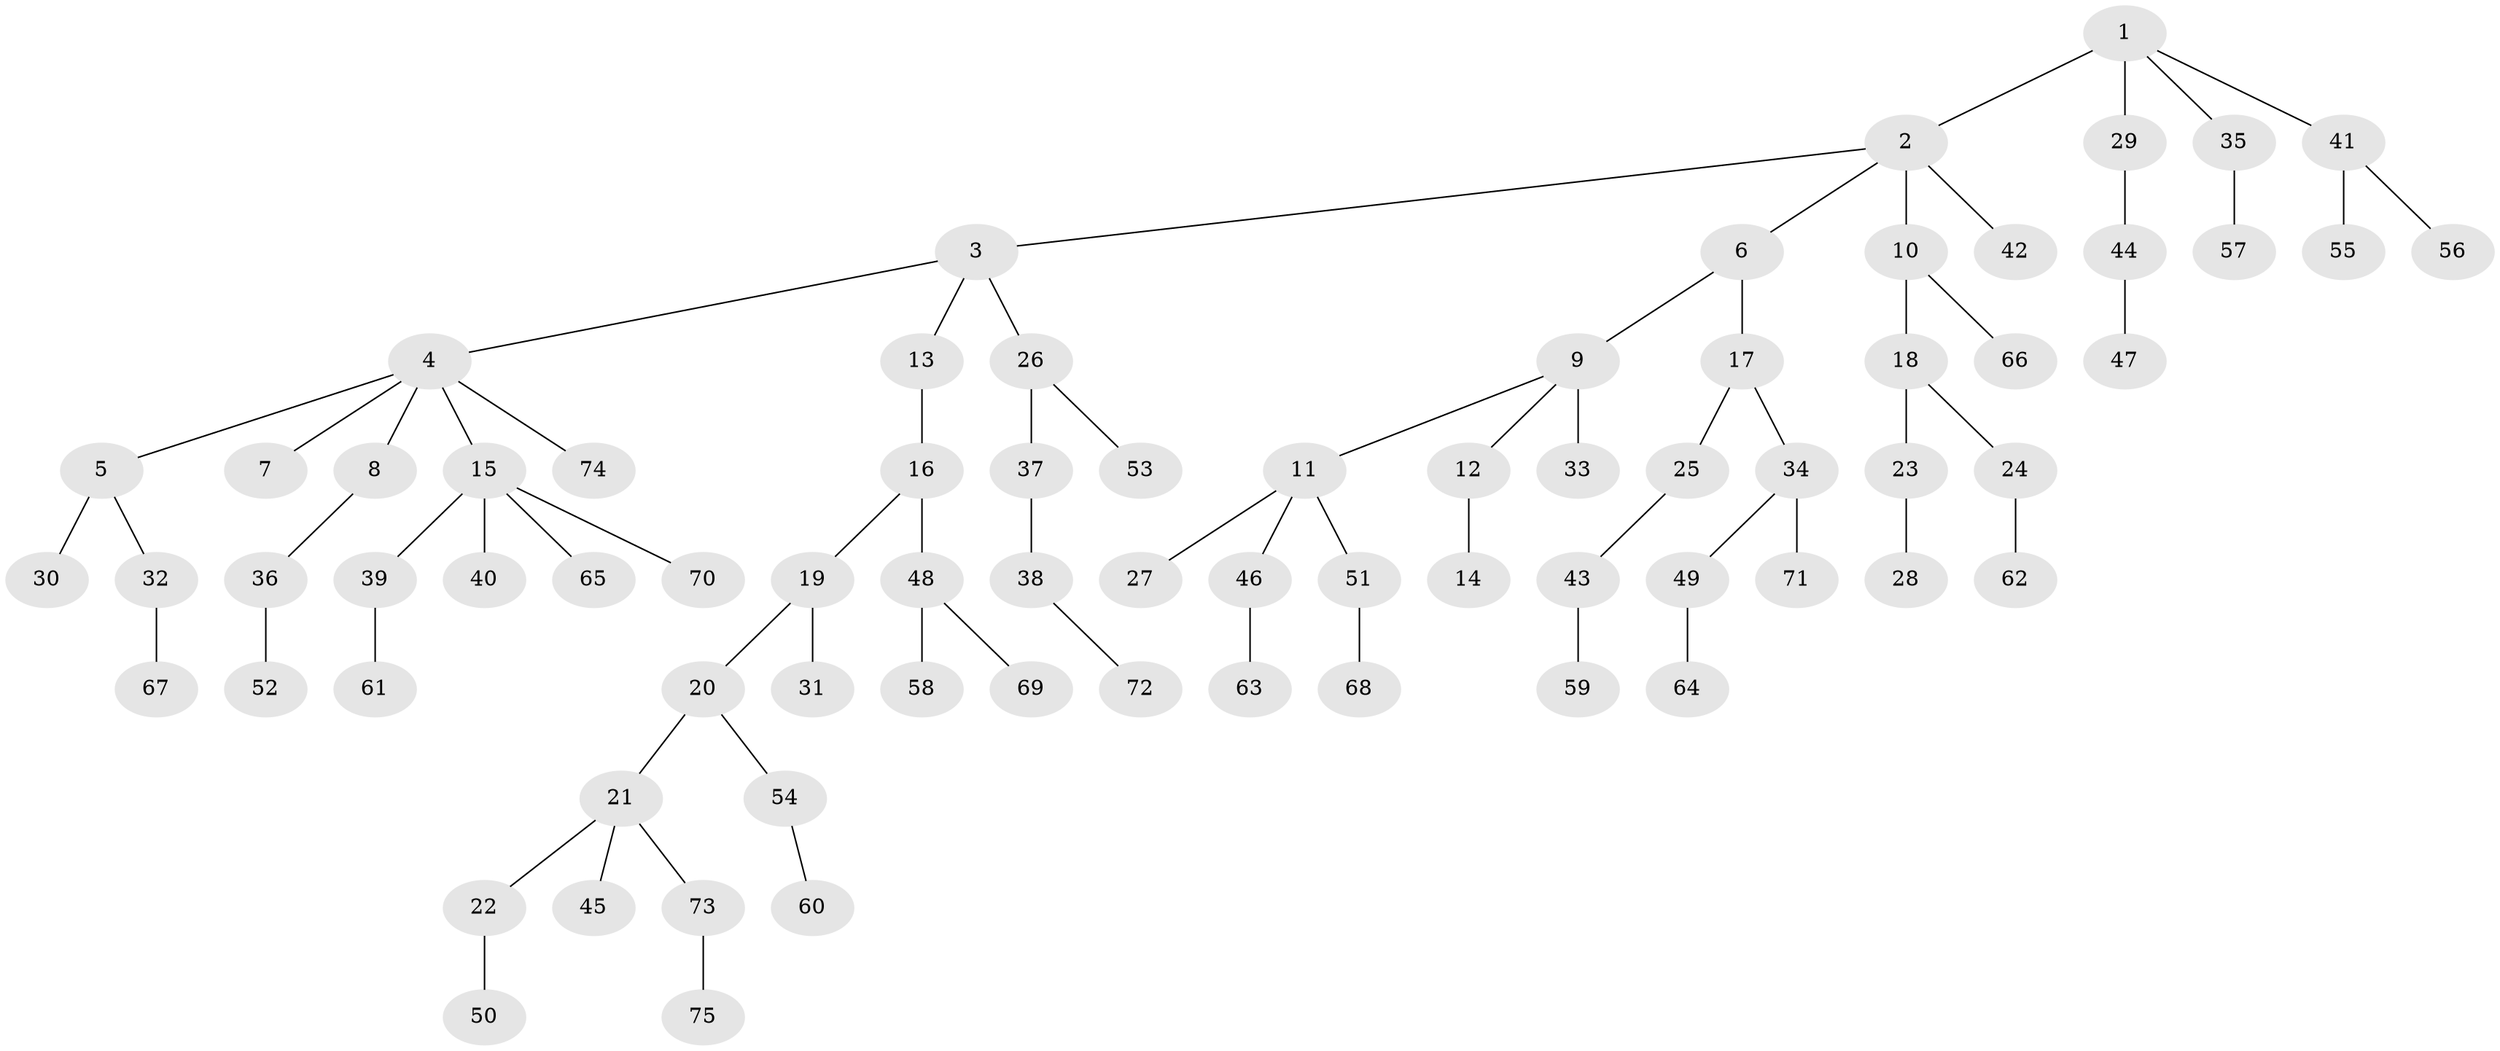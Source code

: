 // original degree distribution, {10: 0.006896551724137931, 5: 0.034482758620689655, 7: 0.006896551724137931, 3: 0.15172413793103448, 2: 0.2, 4: 0.06896551724137931, 6: 0.006896551724137931, 1: 0.5241379310344828}
// Generated by graph-tools (version 1.1) at 2025/36/03/09/25 02:36:52]
// undirected, 75 vertices, 74 edges
graph export_dot {
graph [start="1"]
  node [color=gray90,style=filled];
  1;
  2;
  3;
  4;
  5;
  6;
  7;
  8;
  9;
  10;
  11;
  12;
  13;
  14;
  15;
  16;
  17;
  18;
  19;
  20;
  21;
  22;
  23;
  24;
  25;
  26;
  27;
  28;
  29;
  30;
  31;
  32;
  33;
  34;
  35;
  36;
  37;
  38;
  39;
  40;
  41;
  42;
  43;
  44;
  45;
  46;
  47;
  48;
  49;
  50;
  51;
  52;
  53;
  54;
  55;
  56;
  57;
  58;
  59;
  60;
  61;
  62;
  63;
  64;
  65;
  66;
  67;
  68;
  69;
  70;
  71;
  72;
  73;
  74;
  75;
  1 -- 2 [weight=1.0];
  1 -- 29 [weight=6.0];
  1 -- 35 [weight=1.0];
  1 -- 41 [weight=1.0];
  2 -- 3 [weight=1.0];
  2 -- 6 [weight=1.0];
  2 -- 10 [weight=1.0];
  2 -- 42 [weight=1.0];
  3 -- 4 [weight=1.0];
  3 -- 13 [weight=1.0];
  3 -- 26 [weight=1.0];
  4 -- 5 [weight=1.0];
  4 -- 7 [weight=1.0];
  4 -- 8 [weight=1.0];
  4 -- 15 [weight=1.0];
  4 -- 74 [weight=1.0];
  5 -- 30 [weight=2.0];
  5 -- 32 [weight=1.0];
  6 -- 9 [weight=1.0];
  6 -- 17 [weight=2.0];
  8 -- 36 [weight=1.0];
  9 -- 11 [weight=1.0];
  9 -- 12 [weight=1.0];
  9 -- 33 [weight=3.0];
  10 -- 18 [weight=1.0];
  10 -- 66 [weight=1.0];
  11 -- 27 [weight=1.0];
  11 -- 46 [weight=1.0];
  11 -- 51 [weight=1.0];
  12 -- 14 [weight=3.0];
  13 -- 16 [weight=3.0];
  15 -- 39 [weight=1.0];
  15 -- 40 [weight=1.0];
  15 -- 65 [weight=1.0];
  15 -- 70 [weight=1.0];
  16 -- 19 [weight=1.0];
  16 -- 48 [weight=1.0];
  17 -- 25 [weight=1.0];
  17 -- 34 [weight=1.0];
  18 -- 23 [weight=2.0];
  18 -- 24 [weight=1.0];
  19 -- 20 [weight=1.0];
  19 -- 31 [weight=2.0];
  20 -- 21 [weight=1.0];
  20 -- 54 [weight=1.0];
  21 -- 22 [weight=1.0];
  21 -- 45 [weight=1.0];
  21 -- 73 [weight=1.0];
  22 -- 50 [weight=1.0];
  23 -- 28 [weight=1.0];
  24 -- 62 [weight=1.0];
  25 -- 43 [weight=1.0];
  26 -- 37 [weight=1.0];
  26 -- 53 [weight=1.0];
  29 -- 44 [weight=1.0];
  32 -- 67 [weight=2.0];
  34 -- 49 [weight=1.0];
  34 -- 71 [weight=1.0];
  35 -- 57 [weight=2.0];
  36 -- 52 [weight=1.0];
  37 -- 38 [weight=1.0];
  38 -- 72 [weight=1.0];
  39 -- 61 [weight=1.0];
  41 -- 55 [weight=1.0];
  41 -- 56 [weight=1.0];
  43 -- 59 [weight=1.0];
  44 -- 47 [weight=1.0];
  46 -- 63 [weight=1.0];
  48 -- 58 [weight=1.0];
  48 -- 69 [weight=1.0];
  49 -- 64 [weight=1.0];
  51 -- 68 [weight=1.0];
  54 -- 60 [weight=1.0];
  73 -- 75 [weight=1.0];
}
